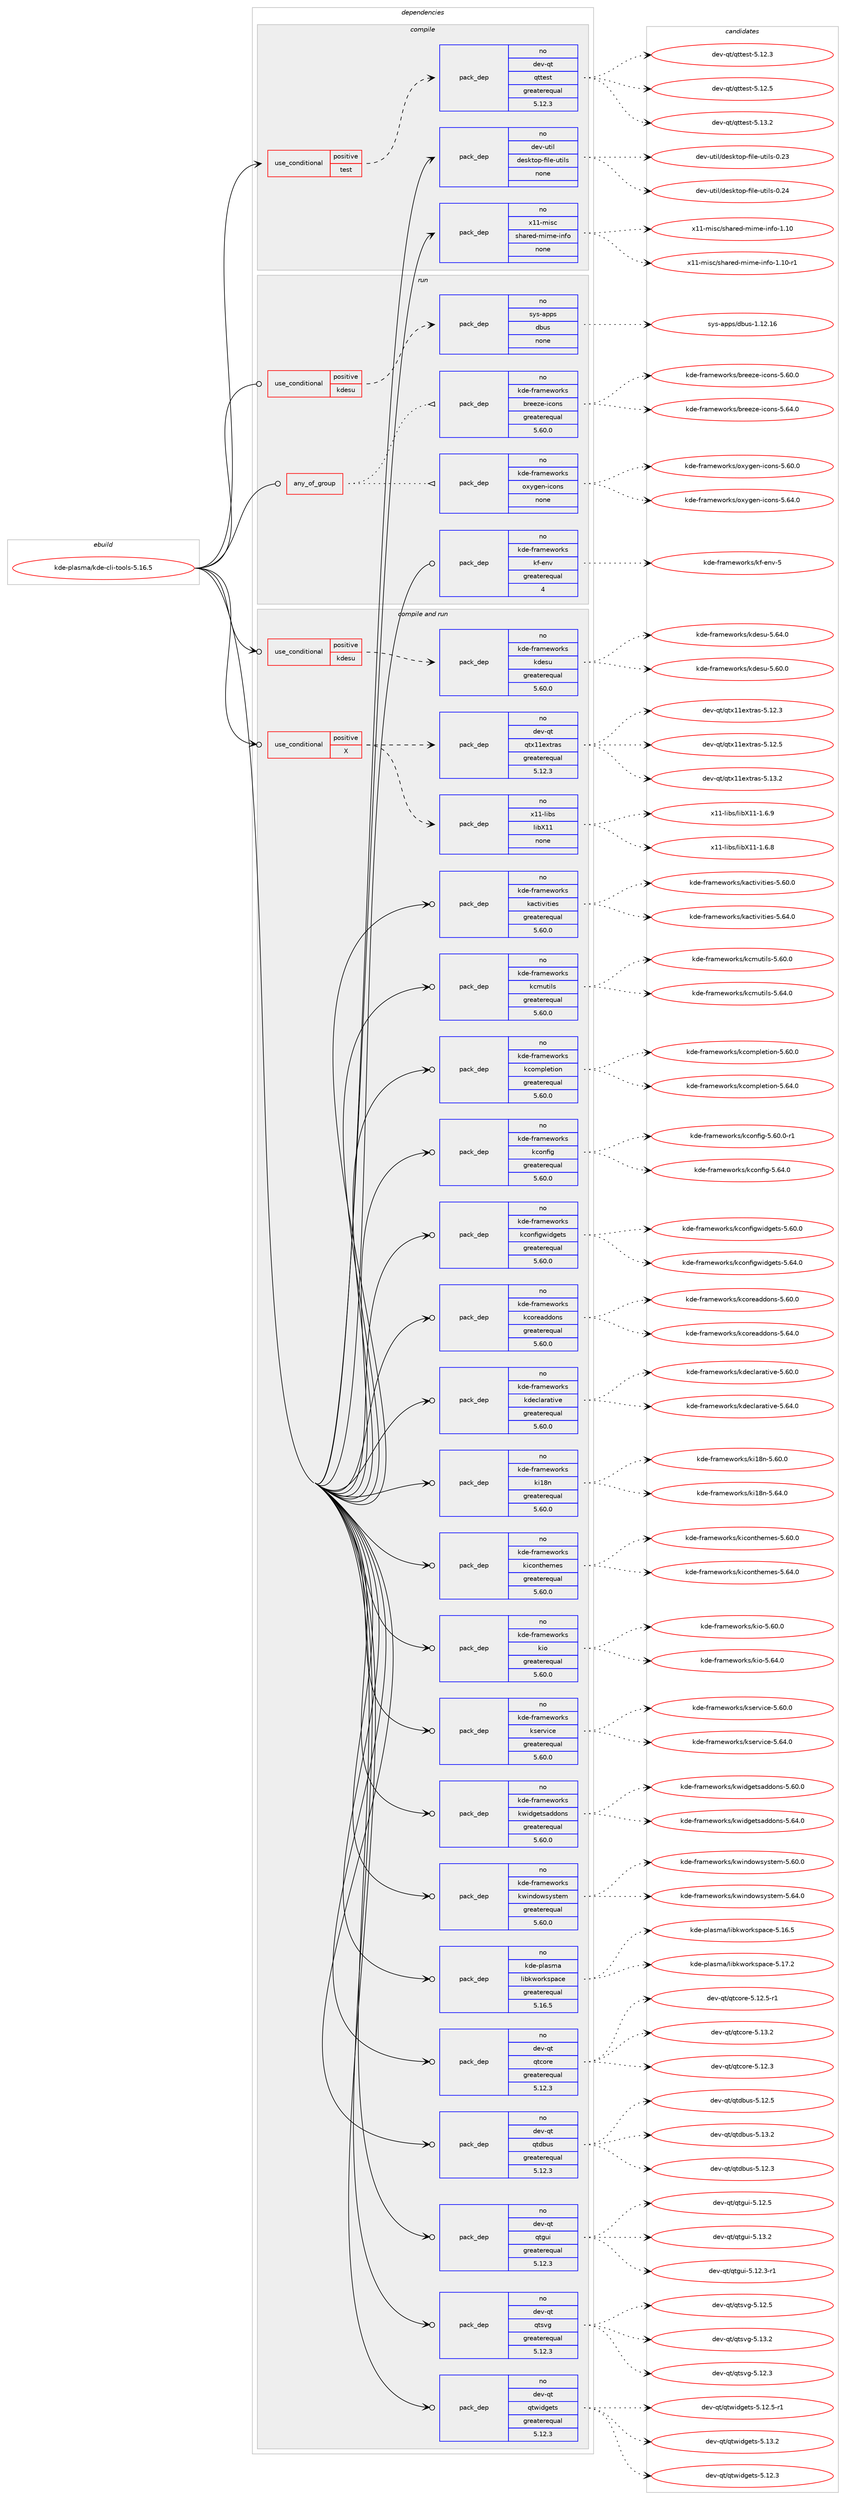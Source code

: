 digraph prolog {

# *************
# Graph options
# *************

newrank=true;
concentrate=true;
compound=true;
graph [rankdir=LR,fontname=Helvetica,fontsize=10,ranksep=1.5];#, ranksep=2.5, nodesep=0.2];
edge  [arrowhead=vee];
node  [fontname=Helvetica,fontsize=10];

# **********
# The ebuild
# **********

subgraph cluster_leftcol {
color=gray;
rank=same;
label=<<i>ebuild</i>>;
id [label="kde-plasma/kde-cli-tools-5.16.5", color=red, width=4, href="../kde-plasma/kde-cli-tools-5.16.5.svg"];
}

# ****************
# The dependencies
# ****************

subgraph cluster_midcol {
color=gray;
label=<<i>dependencies</i>>;
subgraph cluster_compile {
fillcolor="#eeeeee";
style=filled;
label=<<i>compile</i>>;
subgraph cond187488 {
dependency767322 [label=<<TABLE BORDER="0" CELLBORDER="1" CELLSPACING="0" CELLPADDING="4"><TR><TD ROWSPAN="3" CELLPADDING="10">use_conditional</TD></TR><TR><TD>positive</TD></TR><TR><TD>test</TD></TR></TABLE>>, shape=none, color=red];
subgraph pack566597 {
dependency767323 [label=<<TABLE BORDER="0" CELLBORDER="1" CELLSPACING="0" CELLPADDING="4" WIDTH="220"><TR><TD ROWSPAN="6" CELLPADDING="30">pack_dep</TD></TR><TR><TD WIDTH="110">no</TD></TR><TR><TD>dev-qt</TD></TR><TR><TD>qttest</TD></TR><TR><TD>greaterequal</TD></TR><TR><TD>5.12.3</TD></TR></TABLE>>, shape=none, color=blue];
}
dependency767322:e -> dependency767323:w [weight=20,style="dashed",arrowhead="vee"];
}
id:e -> dependency767322:w [weight=20,style="solid",arrowhead="vee"];
subgraph pack566598 {
dependency767324 [label=<<TABLE BORDER="0" CELLBORDER="1" CELLSPACING="0" CELLPADDING="4" WIDTH="220"><TR><TD ROWSPAN="6" CELLPADDING="30">pack_dep</TD></TR><TR><TD WIDTH="110">no</TD></TR><TR><TD>dev-util</TD></TR><TR><TD>desktop-file-utils</TD></TR><TR><TD>none</TD></TR><TR><TD></TD></TR></TABLE>>, shape=none, color=blue];
}
id:e -> dependency767324:w [weight=20,style="solid",arrowhead="vee"];
subgraph pack566599 {
dependency767325 [label=<<TABLE BORDER="0" CELLBORDER="1" CELLSPACING="0" CELLPADDING="4" WIDTH="220"><TR><TD ROWSPAN="6" CELLPADDING="30">pack_dep</TD></TR><TR><TD WIDTH="110">no</TD></TR><TR><TD>x11-misc</TD></TR><TR><TD>shared-mime-info</TD></TR><TR><TD>none</TD></TR><TR><TD></TD></TR></TABLE>>, shape=none, color=blue];
}
id:e -> dependency767325:w [weight=20,style="solid",arrowhead="vee"];
}
subgraph cluster_compileandrun {
fillcolor="#eeeeee";
style=filled;
label=<<i>compile and run</i>>;
subgraph cond187489 {
dependency767326 [label=<<TABLE BORDER="0" CELLBORDER="1" CELLSPACING="0" CELLPADDING="4"><TR><TD ROWSPAN="3" CELLPADDING="10">use_conditional</TD></TR><TR><TD>positive</TD></TR><TR><TD>X</TD></TR></TABLE>>, shape=none, color=red];
subgraph pack566600 {
dependency767327 [label=<<TABLE BORDER="0" CELLBORDER="1" CELLSPACING="0" CELLPADDING="4" WIDTH="220"><TR><TD ROWSPAN="6" CELLPADDING="30">pack_dep</TD></TR><TR><TD WIDTH="110">no</TD></TR><TR><TD>dev-qt</TD></TR><TR><TD>qtx11extras</TD></TR><TR><TD>greaterequal</TD></TR><TR><TD>5.12.3</TD></TR></TABLE>>, shape=none, color=blue];
}
dependency767326:e -> dependency767327:w [weight=20,style="dashed",arrowhead="vee"];
subgraph pack566601 {
dependency767328 [label=<<TABLE BORDER="0" CELLBORDER="1" CELLSPACING="0" CELLPADDING="4" WIDTH="220"><TR><TD ROWSPAN="6" CELLPADDING="30">pack_dep</TD></TR><TR><TD WIDTH="110">no</TD></TR><TR><TD>x11-libs</TD></TR><TR><TD>libX11</TD></TR><TR><TD>none</TD></TR><TR><TD></TD></TR></TABLE>>, shape=none, color=blue];
}
dependency767326:e -> dependency767328:w [weight=20,style="dashed",arrowhead="vee"];
}
id:e -> dependency767326:w [weight=20,style="solid",arrowhead="odotvee"];
subgraph cond187490 {
dependency767329 [label=<<TABLE BORDER="0" CELLBORDER="1" CELLSPACING="0" CELLPADDING="4"><TR><TD ROWSPAN="3" CELLPADDING="10">use_conditional</TD></TR><TR><TD>positive</TD></TR><TR><TD>kdesu</TD></TR></TABLE>>, shape=none, color=red];
subgraph pack566602 {
dependency767330 [label=<<TABLE BORDER="0" CELLBORDER="1" CELLSPACING="0" CELLPADDING="4" WIDTH="220"><TR><TD ROWSPAN="6" CELLPADDING="30">pack_dep</TD></TR><TR><TD WIDTH="110">no</TD></TR><TR><TD>kde-frameworks</TD></TR><TR><TD>kdesu</TD></TR><TR><TD>greaterequal</TD></TR><TR><TD>5.60.0</TD></TR></TABLE>>, shape=none, color=blue];
}
dependency767329:e -> dependency767330:w [weight=20,style="dashed",arrowhead="vee"];
}
id:e -> dependency767329:w [weight=20,style="solid",arrowhead="odotvee"];
subgraph pack566603 {
dependency767331 [label=<<TABLE BORDER="0" CELLBORDER="1" CELLSPACING="0" CELLPADDING="4" WIDTH="220"><TR><TD ROWSPAN="6" CELLPADDING="30">pack_dep</TD></TR><TR><TD WIDTH="110">no</TD></TR><TR><TD>dev-qt</TD></TR><TR><TD>qtcore</TD></TR><TR><TD>greaterequal</TD></TR><TR><TD>5.12.3</TD></TR></TABLE>>, shape=none, color=blue];
}
id:e -> dependency767331:w [weight=20,style="solid",arrowhead="odotvee"];
subgraph pack566604 {
dependency767332 [label=<<TABLE BORDER="0" CELLBORDER="1" CELLSPACING="0" CELLPADDING="4" WIDTH="220"><TR><TD ROWSPAN="6" CELLPADDING="30">pack_dep</TD></TR><TR><TD WIDTH="110">no</TD></TR><TR><TD>dev-qt</TD></TR><TR><TD>qtdbus</TD></TR><TR><TD>greaterequal</TD></TR><TR><TD>5.12.3</TD></TR></TABLE>>, shape=none, color=blue];
}
id:e -> dependency767332:w [weight=20,style="solid",arrowhead="odotvee"];
subgraph pack566605 {
dependency767333 [label=<<TABLE BORDER="0" CELLBORDER="1" CELLSPACING="0" CELLPADDING="4" WIDTH="220"><TR><TD ROWSPAN="6" CELLPADDING="30">pack_dep</TD></TR><TR><TD WIDTH="110">no</TD></TR><TR><TD>dev-qt</TD></TR><TR><TD>qtgui</TD></TR><TR><TD>greaterequal</TD></TR><TR><TD>5.12.3</TD></TR></TABLE>>, shape=none, color=blue];
}
id:e -> dependency767333:w [weight=20,style="solid",arrowhead="odotvee"];
subgraph pack566606 {
dependency767334 [label=<<TABLE BORDER="0" CELLBORDER="1" CELLSPACING="0" CELLPADDING="4" WIDTH="220"><TR><TD ROWSPAN="6" CELLPADDING="30">pack_dep</TD></TR><TR><TD WIDTH="110">no</TD></TR><TR><TD>dev-qt</TD></TR><TR><TD>qtsvg</TD></TR><TR><TD>greaterequal</TD></TR><TR><TD>5.12.3</TD></TR></TABLE>>, shape=none, color=blue];
}
id:e -> dependency767334:w [weight=20,style="solid",arrowhead="odotvee"];
subgraph pack566607 {
dependency767335 [label=<<TABLE BORDER="0" CELLBORDER="1" CELLSPACING="0" CELLPADDING="4" WIDTH="220"><TR><TD ROWSPAN="6" CELLPADDING="30">pack_dep</TD></TR><TR><TD WIDTH="110">no</TD></TR><TR><TD>dev-qt</TD></TR><TR><TD>qtwidgets</TD></TR><TR><TD>greaterequal</TD></TR><TR><TD>5.12.3</TD></TR></TABLE>>, shape=none, color=blue];
}
id:e -> dependency767335:w [weight=20,style="solid",arrowhead="odotvee"];
subgraph pack566608 {
dependency767336 [label=<<TABLE BORDER="0" CELLBORDER="1" CELLSPACING="0" CELLPADDING="4" WIDTH="220"><TR><TD ROWSPAN="6" CELLPADDING="30">pack_dep</TD></TR><TR><TD WIDTH="110">no</TD></TR><TR><TD>kde-frameworks</TD></TR><TR><TD>kactivities</TD></TR><TR><TD>greaterequal</TD></TR><TR><TD>5.60.0</TD></TR></TABLE>>, shape=none, color=blue];
}
id:e -> dependency767336:w [weight=20,style="solid",arrowhead="odotvee"];
subgraph pack566609 {
dependency767337 [label=<<TABLE BORDER="0" CELLBORDER="1" CELLSPACING="0" CELLPADDING="4" WIDTH="220"><TR><TD ROWSPAN="6" CELLPADDING="30">pack_dep</TD></TR><TR><TD WIDTH="110">no</TD></TR><TR><TD>kde-frameworks</TD></TR><TR><TD>kcmutils</TD></TR><TR><TD>greaterequal</TD></TR><TR><TD>5.60.0</TD></TR></TABLE>>, shape=none, color=blue];
}
id:e -> dependency767337:w [weight=20,style="solid",arrowhead="odotvee"];
subgraph pack566610 {
dependency767338 [label=<<TABLE BORDER="0" CELLBORDER="1" CELLSPACING="0" CELLPADDING="4" WIDTH="220"><TR><TD ROWSPAN="6" CELLPADDING="30">pack_dep</TD></TR><TR><TD WIDTH="110">no</TD></TR><TR><TD>kde-frameworks</TD></TR><TR><TD>kcompletion</TD></TR><TR><TD>greaterequal</TD></TR><TR><TD>5.60.0</TD></TR></TABLE>>, shape=none, color=blue];
}
id:e -> dependency767338:w [weight=20,style="solid",arrowhead="odotvee"];
subgraph pack566611 {
dependency767339 [label=<<TABLE BORDER="0" CELLBORDER="1" CELLSPACING="0" CELLPADDING="4" WIDTH="220"><TR><TD ROWSPAN="6" CELLPADDING="30">pack_dep</TD></TR><TR><TD WIDTH="110">no</TD></TR><TR><TD>kde-frameworks</TD></TR><TR><TD>kconfig</TD></TR><TR><TD>greaterequal</TD></TR><TR><TD>5.60.0</TD></TR></TABLE>>, shape=none, color=blue];
}
id:e -> dependency767339:w [weight=20,style="solid",arrowhead="odotvee"];
subgraph pack566612 {
dependency767340 [label=<<TABLE BORDER="0" CELLBORDER="1" CELLSPACING="0" CELLPADDING="4" WIDTH="220"><TR><TD ROWSPAN="6" CELLPADDING="30">pack_dep</TD></TR><TR><TD WIDTH="110">no</TD></TR><TR><TD>kde-frameworks</TD></TR><TR><TD>kconfigwidgets</TD></TR><TR><TD>greaterequal</TD></TR><TR><TD>5.60.0</TD></TR></TABLE>>, shape=none, color=blue];
}
id:e -> dependency767340:w [weight=20,style="solid",arrowhead="odotvee"];
subgraph pack566613 {
dependency767341 [label=<<TABLE BORDER="0" CELLBORDER="1" CELLSPACING="0" CELLPADDING="4" WIDTH="220"><TR><TD ROWSPAN="6" CELLPADDING="30">pack_dep</TD></TR><TR><TD WIDTH="110">no</TD></TR><TR><TD>kde-frameworks</TD></TR><TR><TD>kcoreaddons</TD></TR><TR><TD>greaterequal</TD></TR><TR><TD>5.60.0</TD></TR></TABLE>>, shape=none, color=blue];
}
id:e -> dependency767341:w [weight=20,style="solid",arrowhead="odotvee"];
subgraph pack566614 {
dependency767342 [label=<<TABLE BORDER="0" CELLBORDER="1" CELLSPACING="0" CELLPADDING="4" WIDTH="220"><TR><TD ROWSPAN="6" CELLPADDING="30">pack_dep</TD></TR><TR><TD WIDTH="110">no</TD></TR><TR><TD>kde-frameworks</TD></TR><TR><TD>kdeclarative</TD></TR><TR><TD>greaterequal</TD></TR><TR><TD>5.60.0</TD></TR></TABLE>>, shape=none, color=blue];
}
id:e -> dependency767342:w [weight=20,style="solid",arrowhead="odotvee"];
subgraph pack566615 {
dependency767343 [label=<<TABLE BORDER="0" CELLBORDER="1" CELLSPACING="0" CELLPADDING="4" WIDTH="220"><TR><TD ROWSPAN="6" CELLPADDING="30">pack_dep</TD></TR><TR><TD WIDTH="110">no</TD></TR><TR><TD>kde-frameworks</TD></TR><TR><TD>ki18n</TD></TR><TR><TD>greaterequal</TD></TR><TR><TD>5.60.0</TD></TR></TABLE>>, shape=none, color=blue];
}
id:e -> dependency767343:w [weight=20,style="solid",arrowhead="odotvee"];
subgraph pack566616 {
dependency767344 [label=<<TABLE BORDER="0" CELLBORDER="1" CELLSPACING="0" CELLPADDING="4" WIDTH="220"><TR><TD ROWSPAN="6" CELLPADDING="30">pack_dep</TD></TR><TR><TD WIDTH="110">no</TD></TR><TR><TD>kde-frameworks</TD></TR><TR><TD>kiconthemes</TD></TR><TR><TD>greaterequal</TD></TR><TR><TD>5.60.0</TD></TR></TABLE>>, shape=none, color=blue];
}
id:e -> dependency767344:w [weight=20,style="solid",arrowhead="odotvee"];
subgraph pack566617 {
dependency767345 [label=<<TABLE BORDER="0" CELLBORDER="1" CELLSPACING="0" CELLPADDING="4" WIDTH="220"><TR><TD ROWSPAN="6" CELLPADDING="30">pack_dep</TD></TR><TR><TD WIDTH="110">no</TD></TR><TR><TD>kde-frameworks</TD></TR><TR><TD>kio</TD></TR><TR><TD>greaterequal</TD></TR><TR><TD>5.60.0</TD></TR></TABLE>>, shape=none, color=blue];
}
id:e -> dependency767345:w [weight=20,style="solid",arrowhead="odotvee"];
subgraph pack566618 {
dependency767346 [label=<<TABLE BORDER="0" CELLBORDER="1" CELLSPACING="0" CELLPADDING="4" WIDTH="220"><TR><TD ROWSPAN="6" CELLPADDING="30">pack_dep</TD></TR><TR><TD WIDTH="110">no</TD></TR><TR><TD>kde-frameworks</TD></TR><TR><TD>kservice</TD></TR><TR><TD>greaterequal</TD></TR><TR><TD>5.60.0</TD></TR></TABLE>>, shape=none, color=blue];
}
id:e -> dependency767346:w [weight=20,style="solid",arrowhead="odotvee"];
subgraph pack566619 {
dependency767347 [label=<<TABLE BORDER="0" CELLBORDER="1" CELLSPACING="0" CELLPADDING="4" WIDTH="220"><TR><TD ROWSPAN="6" CELLPADDING="30">pack_dep</TD></TR><TR><TD WIDTH="110">no</TD></TR><TR><TD>kde-frameworks</TD></TR><TR><TD>kwidgetsaddons</TD></TR><TR><TD>greaterequal</TD></TR><TR><TD>5.60.0</TD></TR></TABLE>>, shape=none, color=blue];
}
id:e -> dependency767347:w [weight=20,style="solid",arrowhead="odotvee"];
subgraph pack566620 {
dependency767348 [label=<<TABLE BORDER="0" CELLBORDER="1" CELLSPACING="0" CELLPADDING="4" WIDTH="220"><TR><TD ROWSPAN="6" CELLPADDING="30">pack_dep</TD></TR><TR><TD WIDTH="110">no</TD></TR><TR><TD>kde-frameworks</TD></TR><TR><TD>kwindowsystem</TD></TR><TR><TD>greaterequal</TD></TR><TR><TD>5.60.0</TD></TR></TABLE>>, shape=none, color=blue];
}
id:e -> dependency767348:w [weight=20,style="solid",arrowhead="odotvee"];
subgraph pack566621 {
dependency767349 [label=<<TABLE BORDER="0" CELLBORDER="1" CELLSPACING="0" CELLPADDING="4" WIDTH="220"><TR><TD ROWSPAN="6" CELLPADDING="30">pack_dep</TD></TR><TR><TD WIDTH="110">no</TD></TR><TR><TD>kde-plasma</TD></TR><TR><TD>libkworkspace</TD></TR><TR><TD>greaterequal</TD></TR><TR><TD>5.16.5</TD></TR></TABLE>>, shape=none, color=blue];
}
id:e -> dependency767349:w [weight=20,style="solid",arrowhead="odotvee"];
}
subgraph cluster_run {
fillcolor="#eeeeee";
style=filled;
label=<<i>run</i>>;
subgraph any12831 {
dependency767350 [label=<<TABLE BORDER="0" CELLBORDER="1" CELLSPACING="0" CELLPADDING="4"><TR><TD CELLPADDING="10">any_of_group</TD></TR></TABLE>>, shape=none, color=red];subgraph pack566622 {
dependency767351 [label=<<TABLE BORDER="0" CELLBORDER="1" CELLSPACING="0" CELLPADDING="4" WIDTH="220"><TR><TD ROWSPAN="6" CELLPADDING="30">pack_dep</TD></TR><TR><TD WIDTH="110">no</TD></TR><TR><TD>kde-frameworks</TD></TR><TR><TD>breeze-icons</TD></TR><TR><TD>greaterequal</TD></TR><TR><TD>5.60.0</TD></TR></TABLE>>, shape=none, color=blue];
}
dependency767350:e -> dependency767351:w [weight=20,style="dotted",arrowhead="oinv"];
subgraph pack566623 {
dependency767352 [label=<<TABLE BORDER="0" CELLBORDER="1" CELLSPACING="0" CELLPADDING="4" WIDTH="220"><TR><TD ROWSPAN="6" CELLPADDING="30">pack_dep</TD></TR><TR><TD WIDTH="110">no</TD></TR><TR><TD>kde-frameworks</TD></TR><TR><TD>oxygen-icons</TD></TR><TR><TD>none</TD></TR><TR><TD></TD></TR></TABLE>>, shape=none, color=blue];
}
dependency767350:e -> dependency767352:w [weight=20,style="dotted",arrowhead="oinv"];
}
id:e -> dependency767350:w [weight=20,style="solid",arrowhead="odot"];
subgraph cond187491 {
dependency767353 [label=<<TABLE BORDER="0" CELLBORDER="1" CELLSPACING="0" CELLPADDING="4"><TR><TD ROWSPAN="3" CELLPADDING="10">use_conditional</TD></TR><TR><TD>positive</TD></TR><TR><TD>kdesu</TD></TR></TABLE>>, shape=none, color=red];
subgraph pack566624 {
dependency767354 [label=<<TABLE BORDER="0" CELLBORDER="1" CELLSPACING="0" CELLPADDING="4" WIDTH="220"><TR><TD ROWSPAN="6" CELLPADDING="30">pack_dep</TD></TR><TR><TD WIDTH="110">no</TD></TR><TR><TD>sys-apps</TD></TR><TR><TD>dbus</TD></TR><TR><TD>none</TD></TR><TR><TD></TD></TR></TABLE>>, shape=none, color=blue];
}
dependency767353:e -> dependency767354:w [weight=20,style="dashed",arrowhead="vee"];
}
id:e -> dependency767353:w [weight=20,style="solid",arrowhead="odot"];
subgraph pack566625 {
dependency767355 [label=<<TABLE BORDER="0" CELLBORDER="1" CELLSPACING="0" CELLPADDING="4" WIDTH="220"><TR><TD ROWSPAN="6" CELLPADDING="30">pack_dep</TD></TR><TR><TD WIDTH="110">no</TD></TR><TR><TD>kde-frameworks</TD></TR><TR><TD>kf-env</TD></TR><TR><TD>greaterequal</TD></TR><TR><TD>4</TD></TR></TABLE>>, shape=none, color=blue];
}
id:e -> dependency767355:w [weight=20,style="solid",arrowhead="odot"];
}
}

# **************
# The candidates
# **************

subgraph cluster_choices {
rank=same;
color=gray;
label=<<i>candidates</i>>;

subgraph choice566597 {
color=black;
nodesep=1;
choice100101118451131164711311611610111511645534649504651 [label="dev-qt/qttest-5.12.3", color=red, width=4,href="../dev-qt/qttest-5.12.3.svg"];
choice100101118451131164711311611610111511645534649504653 [label="dev-qt/qttest-5.12.5", color=red, width=4,href="../dev-qt/qttest-5.12.5.svg"];
choice100101118451131164711311611610111511645534649514650 [label="dev-qt/qttest-5.13.2", color=red, width=4,href="../dev-qt/qttest-5.13.2.svg"];
dependency767323:e -> choice100101118451131164711311611610111511645534649504651:w [style=dotted,weight="100"];
dependency767323:e -> choice100101118451131164711311611610111511645534649504653:w [style=dotted,weight="100"];
dependency767323:e -> choice100101118451131164711311611610111511645534649514650:w [style=dotted,weight="100"];
}
subgraph choice566598 {
color=black;
nodesep=1;
choice100101118451171161051084710010111510711611111245102105108101451171161051081154548465051 [label="dev-util/desktop-file-utils-0.23", color=red, width=4,href="../dev-util/desktop-file-utils-0.23.svg"];
choice100101118451171161051084710010111510711611111245102105108101451171161051081154548465052 [label="dev-util/desktop-file-utils-0.24", color=red, width=4,href="../dev-util/desktop-file-utils-0.24.svg"];
dependency767324:e -> choice100101118451171161051084710010111510711611111245102105108101451171161051081154548465051:w [style=dotted,weight="100"];
dependency767324:e -> choice100101118451171161051084710010111510711611111245102105108101451171161051081154548465052:w [style=dotted,weight="100"];
}
subgraph choice566599 {
color=black;
nodesep=1;
choice12049494510910511599471151049711410110045109105109101451051101021114549464948 [label="x11-misc/shared-mime-info-1.10", color=red, width=4,href="../x11-misc/shared-mime-info-1.10.svg"];
choice120494945109105115994711510497114101100451091051091014510511010211145494649484511449 [label="x11-misc/shared-mime-info-1.10-r1", color=red, width=4,href="../x11-misc/shared-mime-info-1.10-r1.svg"];
dependency767325:e -> choice12049494510910511599471151049711410110045109105109101451051101021114549464948:w [style=dotted,weight="100"];
dependency767325:e -> choice120494945109105115994711510497114101100451091051091014510511010211145494649484511449:w [style=dotted,weight="100"];
}
subgraph choice566600 {
color=black;
nodesep=1;
choice100101118451131164711311612049491011201161149711545534649504651 [label="dev-qt/qtx11extras-5.12.3", color=red, width=4,href="../dev-qt/qtx11extras-5.12.3.svg"];
choice100101118451131164711311612049491011201161149711545534649504653 [label="dev-qt/qtx11extras-5.12.5", color=red, width=4,href="../dev-qt/qtx11extras-5.12.5.svg"];
choice100101118451131164711311612049491011201161149711545534649514650 [label="dev-qt/qtx11extras-5.13.2", color=red, width=4,href="../dev-qt/qtx11extras-5.13.2.svg"];
dependency767327:e -> choice100101118451131164711311612049491011201161149711545534649504651:w [style=dotted,weight="100"];
dependency767327:e -> choice100101118451131164711311612049491011201161149711545534649504653:w [style=dotted,weight="100"];
dependency767327:e -> choice100101118451131164711311612049491011201161149711545534649514650:w [style=dotted,weight="100"];
}
subgraph choice566601 {
color=black;
nodesep=1;
choice120494945108105981154710810598884949454946544656 [label="x11-libs/libX11-1.6.8", color=red, width=4,href="../x11-libs/libX11-1.6.8.svg"];
choice120494945108105981154710810598884949454946544657 [label="x11-libs/libX11-1.6.9", color=red, width=4,href="../x11-libs/libX11-1.6.9.svg"];
dependency767328:e -> choice120494945108105981154710810598884949454946544656:w [style=dotted,weight="100"];
dependency767328:e -> choice120494945108105981154710810598884949454946544657:w [style=dotted,weight="100"];
}
subgraph choice566602 {
color=black;
nodesep=1;
choice10710010145102114971091011191111141071154710710010111511745534654484648 [label="kde-frameworks/kdesu-5.60.0", color=red, width=4,href="../kde-frameworks/kdesu-5.60.0.svg"];
choice10710010145102114971091011191111141071154710710010111511745534654524648 [label="kde-frameworks/kdesu-5.64.0", color=red, width=4,href="../kde-frameworks/kdesu-5.64.0.svg"];
dependency767330:e -> choice10710010145102114971091011191111141071154710710010111511745534654484648:w [style=dotted,weight="100"];
dependency767330:e -> choice10710010145102114971091011191111141071154710710010111511745534654524648:w [style=dotted,weight="100"];
}
subgraph choice566603 {
color=black;
nodesep=1;
choice10010111845113116471131169911111410145534649504651 [label="dev-qt/qtcore-5.12.3", color=red, width=4,href="../dev-qt/qtcore-5.12.3.svg"];
choice100101118451131164711311699111114101455346495046534511449 [label="dev-qt/qtcore-5.12.5-r1", color=red, width=4,href="../dev-qt/qtcore-5.12.5-r1.svg"];
choice10010111845113116471131169911111410145534649514650 [label="dev-qt/qtcore-5.13.2", color=red, width=4,href="../dev-qt/qtcore-5.13.2.svg"];
dependency767331:e -> choice10010111845113116471131169911111410145534649504651:w [style=dotted,weight="100"];
dependency767331:e -> choice100101118451131164711311699111114101455346495046534511449:w [style=dotted,weight="100"];
dependency767331:e -> choice10010111845113116471131169911111410145534649514650:w [style=dotted,weight="100"];
}
subgraph choice566604 {
color=black;
nodesep=1;
choice10010111845113116471131161009811711545534649504651 [label="dev-qt/qtdbus-5.12.3", color=red, width=4,href="../dev-qt/qtdbus-5.12.3.svg"];
choice10010111845113116471131161009811711545534649504653 [label="dev-qt/qtdbus-5.12.5", color=red, width=4,href="../dev-qt/qtdbus-5.12.5.svg"];
choice10010111845113116471131161009811711545534649514650 [label="dev-qt/qtdbus-5.13.2", color=red, width=4,href="../dev-qt/qtdbus-5.13.2.svg"];
dependency767332:e -> choice10010111845113116471131161009811711545534649504651:w [style=dotted,weight="100"];
dependency767332:e -> choice10010111845113116471131161009811711545534649504653:w [style=dotted,weight="100"];
dependency767332:e -> choice10010111845113116471131161009811711545534649514650:w [style=dotted,weight="100"];
}
subgraph choice566605 {
color=black;
nodesep=1;
choice1001011184511311647113116103117105455346495046514511449 [label="dev-qt/qtgui-5.12.3-r1", color=red, width=4,href="../dev-qt/qtgui-5.12.3-r1.svg"];
choice100101118451131164711311610311710545534649504653 [label="dev-qt/qtgui-5.12.5", color=red, width=4,href="../dev-qt/qtgui-5.12.5.svg"];
choice100101118451131164711311610311710545534649514650 [label="dev-qt/qtgui-5.13.2", color=red, width=4,href="../dev-qt/qtgui-5.13.2.svg"];
dependency767333:e -> choice1001011184511311647113116103117105455346495046514511449:w [style=dotted,weight="100"];
dependency767333:e -> choice100101118451131164711311610311710545534649504653:w [style=dotted,weight="100"];
dependency767333:e -> choice100101118451131164711311610311710545534649514650:w [style=dotted,weight="100"];
}
subgraph choice566606 {
color=black;
nodesep=1;
choice100101118451131164711311611511810345534649504651 [label="dev-qt/qtsvg-5.12.3", color=red, width=4,href="../dev-qt/qtsvg-5.12.3.svg"];
choice100101118451131164711311611511810345534649504653 [label="dev-qt/qtsvg-5.12.5", color=red, width=4,href="../dev-qt/qtsvg-5.12.5.svg"];
choice100101118451131164711311611511810345534649514650 [label="dev-qt/qtsvg-5.13.2", color=red, width=4,href="../dev-qt/qtsvg-5.13.2.svg"];
dependency767334:e -> choice100101118451131164711311611511810345534649504651:w [style=dotted,weight="100"];
dependency767334:e -> choice100101118451131164711311611511810345534649504653:w [style=dotted,weight="100"];
dependency767334:e -> choice100101118451131164711311611511810345534649514650:w [style=dotted,weight="100"];
}
subgraph choice566607 {
color=black;
nodesep=1;
choice100101118451131164711311611910510010310111611545534649504651 [label="dev-qt/qtwidgets-5.12.3", color=red, width=4,href="../dev-qt/qtwidgets-5.12.3.svg"];
choice1001011184511311647113116119105100103101116115455346495046534511449 [label="dev-qt/qtwidgets-5.12.5-r1", color=red, width=4,href="../dev-qt/qtwidgets-5.12.5-r1.svg"];
choice100101118451131164711311611910510010310111611545534649514650 [label="dev-qt/qtwidgets-5.13.2", color=red, width=4,href="../dev-qt/qtwidgets-5.13.2.svg"];
dependency767335:e -> choice100101118451131164711311611910510010310111611545534649504651:w [style=dotted,weight="100"];
dependency767335:e -> choice1001011184511311647113116119105100103101116115455346495046534511449:w [style=dotted,weight="100"];
dependency767335:e -> choice100101118451131164711311611910510010310111611545534649514650:w [style=dotted,weight="100"];
}
subgraph choice566608 {
color=black;
nodesep=1;
choice107100101451021149710910111911111410711547107979911610511810511610510111545534654484648 [label="kde-frameworks/kactivities-5.60.0", color=red, width=4,href="../kde-frameworks/kactivities-5.60.0.svg"];
choice107100101451021149710910111911111410711547107979911610511810511610510111545534654524648 [label="kde-frameworks/kactivities-5.64.0", color=red, width=4,href="../kde-frameworks/kactivities-5.64.0.svg"];
dependency767336:e -> choice107100101451021149710910111911111410711547107979911610511810511610510111545534654484648:w [style=dotted,weight="100"];
dependency767336:e -> choice107100101451021149710910111911111410711547107979911610511810511610510111545534654524648:w [style=dotted,weight="100"];
}
subgraph choice566609 {
color=black;
nodesep=1;
choice1071001014510211497109101119111114107115471079910911711610510811545534654484648 [label="kde-frameworks/kcmutils-5.60.0", color=red, width=4,href="../kde-frameworks/kcmutils-5.60.0.svg"];
choice1071001014510211497109101119111114107115471079910911711610510811545534654524648 [label="kde-frameworks/kcmutils-5.64.0", color=red, width=4,href="../kde-frameworks/kcmutils-5.64.0.svg"];
dependency767337:e -> choice1071001014510211497109101119111114107115471079910911711610510811545534654484648:w [style=dotted,weight="100"];
dependency767337:e -> choice1071001014510211497109101119111114107115471079910911711610510811545534654524648:w [style=dotted,weight="100"];
}
subgraph choice566610 {
color=black;
nodesep=1;
choice1071001014510211497109101119111114107115471079911110911210810111610511111045534654484648 [label="kde-frameworks/kcompletion-5.60.0", color=red, width=4,href="../kde-frameworks/kcompletion-5.60.0.svg"];
choice1071001014510211497109101119111114107115471079911110911210810111610511111045534654524648 [label="kde-frameworks/kcompletion-5.64.0", color=red, width=4,href="../kde-frameworks/kcompletion-5.64.0.svg"];
dependency767338:e -> choice1071001014510211497109101119111114107115471079911110911210810111610511111045534654484648:w [style=dotted,weight="100"];
dependency767338:e -> choice1071001014510211497109101119111114107115471079911110911210810111610511111045534654524648:w [style=dotted,weight="100"];
}
subgraph choice566611 {
color=black;
nodesep=1;
choice10710010145102114971091011191111141071154710799111110102105103455346544846484511449 [label="kde-frameworks/kconfig-5.60.0-r1", color=red, width=4,href="../kde-frameworks/kconfig-5.60.0-r1.svg"];
choice1071001014510211497109101119111114107115471079911111010210510345534654524648 [label="kde-frameworks/kconfig-5.64.0", color=red, width=4,href="../kde-frameworks/kconfig-5.64.0.svg"];
dependency767339:e -> choice10710010145102114971091011191111141071154710799111110102105103455346544846484511449:w [style=dotted,weight="100"];
dependency767339:e -> choice1071001014510211497109101119111114107115471079911111010210510345534654524648:w [style=dotted,weight="100"];
}
subgraph choice566612 {
color=black;
nodesep=1;
choice1071001014510211497109101119111114107115471079911111010210510311910510010310111611545534654484648 [label="kde-frameworks/kconfigwidgets-5.60.0", color=red, width=4,href="../kde-frameworks/kconfigwidgets-5.60.0.svg"];
choice1071001014510211497109101119111114107115471079911111010210510311910510010310111611545534654524648 [label="kde-frameworks/kconfigwidgets-5.64.0", color=red, width=4,href="../kde-frameworks/kconfigwidgets-5.64.0.svg"];
dependency767340:e -> choice1071001014510211497109101119111114107115471079911111010210510311910510010310111611545534654484648:w [style=dotted,weight="100"];
dependency767340:e -> choice1071001014510211497109101119111114107115471079911111010210510311910510010310111611545534654524648:w [style=dotted,weight="100"];
}
subgraph choice566613 {
color=black;
nodesep=1;
choice107100101451021149710910111911111410711547107991111141019710010011111011545534654484648 [label="kde-frameworks/kcoreaddons-5.60.0", color=red, width=4,href="../kde-frameworks/kcoreaddons-5.60.0.svg"];
choice107100101451021149710910111911111410711547107991111141019710010011111011545534654524648 [label="kde-frameworks/kcoreaddons-5.64.0", color=red, width=4,href="../kde-frameworks/kcoreaddons-5.64.0.svg"];
dependency767341:e -> choice107100101451021149710910111911111410711547107991111141019710010011111011545534654484648:w [style=dotted,weight="100"];
dependency767341:e -> choice107100101451021149710910111911111410711547107991111141019710010011111011545534654524648:w [style=dotted,weight="100"];
}
subgraph choice566614 {
color=black;
nodesep=1;
choice10710010145102114971091011191111141071154710710010199108971149711610511810145534654484648 [label="kde-frameworks/kdeclarative-5.60.0", color=red, width=4,href="../kde-frameworks/kdeclarative-5.60.0.svg"];
choice10710010145102114971091011191111141071154710710010199108971149711610511810145534654524648 [label="kde-frameworks/kdeclarative-5.64.0", color=red, width=4,href="../kde-frameworks/kdeclarative-5.64.0.svg"];
dependency767342:e -> choice10710010145102114971091011191111141071154710710010199108971149711610511810145534654484648:w [style=dotted,weight="100"];
dependency767342:e -> choice10710010145102114971091011191111141071154710710010199108971149711610511810145534654524648:w [style=dotted,weight="100"];
}
subgraph choice566615 {
color=black;
nodesep=1;
choice107100101451021149710910111911111410711547107105495611045534654484648 [label="kde-frameworks/ki18n-5.60.0", color=red, width=4,href="../kde-frameworks/ki18n-5.60.0.svg"];
choice107100101451021149710910111911111410711547107105495611045534654524648 [label="kde-frameworks/ki18n-5.64.0", color=red, width=4,href="../kde-frameworks/ki18n-5.64.0.svg"];
dependency767343:e -> choice107100101451021149710910111911111410711547107105495611045534654484648:w [style=dotted,weight="100"];
dependency767343:e -> choice107100101451021149710910111911111410711547107105495611045534654524648:w [style=dotted,weight="100"];
}
subgraph choice566616 {
color=black;
nodesep=1;
choice1071001014510211497109101119111114107115471071059911111011610410110910111545534654484648 [label="kde-frameworks/kiconthemes-5.60.0", color=red, width=4,href="../kde-frameworks/kiconthemes-5.60.0.svg"];
choice1071001014510211497109101119111114107115471071059911111011610410110910111545534654524648 [label="kde-frameworks/kiconthemes-5.64.0", color=red, width=4,href="../kde-frameworks/kiconthemes-5.64.0.svg"];
dependency767344:e -> choice1071001014510211497109101119111114107115471071059911111011610410110910111545534654484648:w [style=dotted,weight="100"];
dependency767344:e -> choice1071001014510211497109101119111114107115471071059911111011610410110910111545534654524648:w [style=dotted,weight="100"];
}
subgraph choice566617 {
color=black;
nodesep=1;
choice10710010145102114971091011191111141071154710710511145534654484648 [label="kde-frameworks/kio-5.60.0", color=red, width=4,href="../kde-frameworks/kio-5.60.0.svg"];
choice10710010145102114971091011191111141071154710710511145534654524648 [label="kde-frameworks/kio-5.64.0", color=red, width=4,href="../kde-frameworks/kio-5.64.0.svg"];
dependency767345:e -> choice10710010145102114971091011191111141071154710710511145534654484648:w [style=dotted,weight="100"];
dependency767345:e -> choice10710010145102114971091011191111141071154710710511145534654524648:w [style=dotted,weight="100"];
}
subgraph choice566618 {
color=black;
nodesep=1;
choice1071001014510211497109101119111114107115471071151011141181059910145534654484648 [label="kde-frameworks/kservice-5.60.0", color=red, width=4,href="../kde-frameworks/kservice-5.60.0.svg"];
choice1071001014510211497109101119111114107115471071151011141181059910145534654524648 [label="kde-frameworks/kservice-5.64.0", color=red, width=4,href="../kde-frameworks/kservice-5.64.0.svg"];
dependency767346:e -> choice1071001014510211497109101119111114107115471071151011141181059910145534654484648:w [style=dotted,weight="100"];
dependency767346:e -> choice1071001014510211497109101119111114107115471071151011141181059910145534654524648:w [style=dotted,weight="100"];
}
subgraph choice566619 {
color=black;
nodesep=1;
choice1071001014510211497109101119111114107115471071191051001031011161159710010011111011545534654484648 [label="kde-frameworks/kwidgetsaddons-5.60.0", color=red, width=4,href="../kde-frameworks/kwidgetsaddons-5.60.0.svg"];
choice1071001014510211497109101119111114107115471071191051001031011161159710010011111011545534654524648 [label="kde-frameworks/kwidgetsaddons-5.64.0", color=red, width=4,href="../kde-frameworks/kwidgetsaddons-5.64.0.svg"];
dependency767347:e -> choice1071001014510211497109101119111114107115471071191051001031011161159710010011111011545534654484648:w [style=dotted,weight="100"];
dependency767347:e -> choice1071001014510211497109101119111114107115471071191051001031011161159710010011111011545534654524648:w [style=dotted,weight="100"];
}
subgraph choice566620 {
color=black;
nodesep=1;
choice10710010145102114971091011191111141071154710711910511010011111911512111511610110945534654484648 [label="kde-frameworks/kwindowsystem-5.60.0", color=red, width=4,href="../kde-frameworks/kwindowsystem-5.60.0.svg"];
choice10710010145102114971091011191111141071154710711910511010011111911512111511610110945534654524648 [label="kde-frameworks/kwindowsystem-5.64.0", color=red, width=4,href="../kde-frameworks/kwindowsystem-5.64.0.svg"];
dependency767348:e -> choice10710010145102114971091011191111141071154710711910511010011111911512111511610110945534654484648:w [style=dotted,weight="100"];
dependency767348:e -> choice10710010145102114971091011191111141071154710711910511010011111911512111511610110945534654524648:w [style=dotted,weight="100"];
}
subgraph choice566621 {
color=black;
nodesep=1;
choice1071001014511210897115109974710810598107119111114107115112979910145534649544653 [label="kde-plasma/libkworkspace-5.16.5", color=red, width=4,href="../kde-plasma/libkworkspace-5.16.5.svg"];
choice1071001014511210897115109974710810598107119111114107115112979910145534649554650 [label="kde-plasma/libkworkspace-5.17.2", color=red, width=4,href="../kde-plasma/libkworkspace-5.17.2.svg"];
dependency767349:e -> choice1071001014511210897115109974710810598107119111114107115112979910145534649544653:w [style=dotted,weight="100"];
dependency767349:e -> choice1071001014511210897115109974710810598107119111114107115112979910145534649554650:w [style=dotted,weight="100"];
}
subgraph choice566622 {
color=black;
nodesep=1;
choice10710010145102114971091011191111141071154798114101101122101451059911111011545534654484648 [label="kde-frameworks/breeze-icons-5.60.0", color=red, width=4,href="../kde-frameworks/breeze-icons-5.60.0.svg"];
choice10710010145102114971091011191111141071154798114101101122101451059911111011545534654524648 [label="kde-frameworks/breeze-icons-5.64.0", color=red, width=4,href="../kde-frameworks/breeze-icons-5.64.0.svg"];
dependency767351:e -> choice10710010145102114971091011191111141071154798114101101122101451059911111011545534654484648:w [style=dotted,weight="100"];
dependency767351:e -> choice10710010145102114971091011191111141071154798114101101122101451059911111011545534654524648:w [style=dotted,weight="100"];
}
subgraph choice566623 {
color=black;
nodesep=1;
choice107100101451021149710910111911111410711547111120121103101110451059911111011545534654484648 [label="kde-frameworks/oxygen-icons-5.60.0", color=red, width=4,href="../kde-frameworks/oxygen-icons-5.60.0.svg"];
choice107100101451021149710910111911111410711547111120121103101110451059911111011545534654524648 [label="kde-frameworks/oxygen-icons-5.64.0", color=red, width=4,href="../kde-frameworks/oxygen-icons-5.64.0.svg"];
dependency767352:e -> choice107100101451021149710910111911111410711547111120121103101110451059911111011545534654484648:w [style=dotted,weight="100"];
dependency767352:e -> choice107100101451021149710910111911111410711547111120121103101110451059911111011545534654524648:w [style=dotted,weight="100"];
}
subgraph choice566624 {
color=black;
nodesep=1;
choice115121115459711211211547100981171154549464950464954 [label="sys-apps/dbus-1.12.16", color=red, width=4,href="../sys-apps/dbus-1.12.16.svg"];
dependency767354:e -> choice115121115459711211211547100981171154549464950464954:w [style=dotted,weight="100"];
}
subgraph choice566625 {
color=black;
nodesep=1;
choice107100101451021149710910111911111410711547107102451011101184553 [label="kde-frameworks/kf-env-5", color=red, width=4,href="../kde-frameworks/kf-env-5.svg"];
dependency767355:e -> choice107100101451021149710910111911111410711547107102451011101184553:w [style=dotted,weight="100"];
}
}

}
